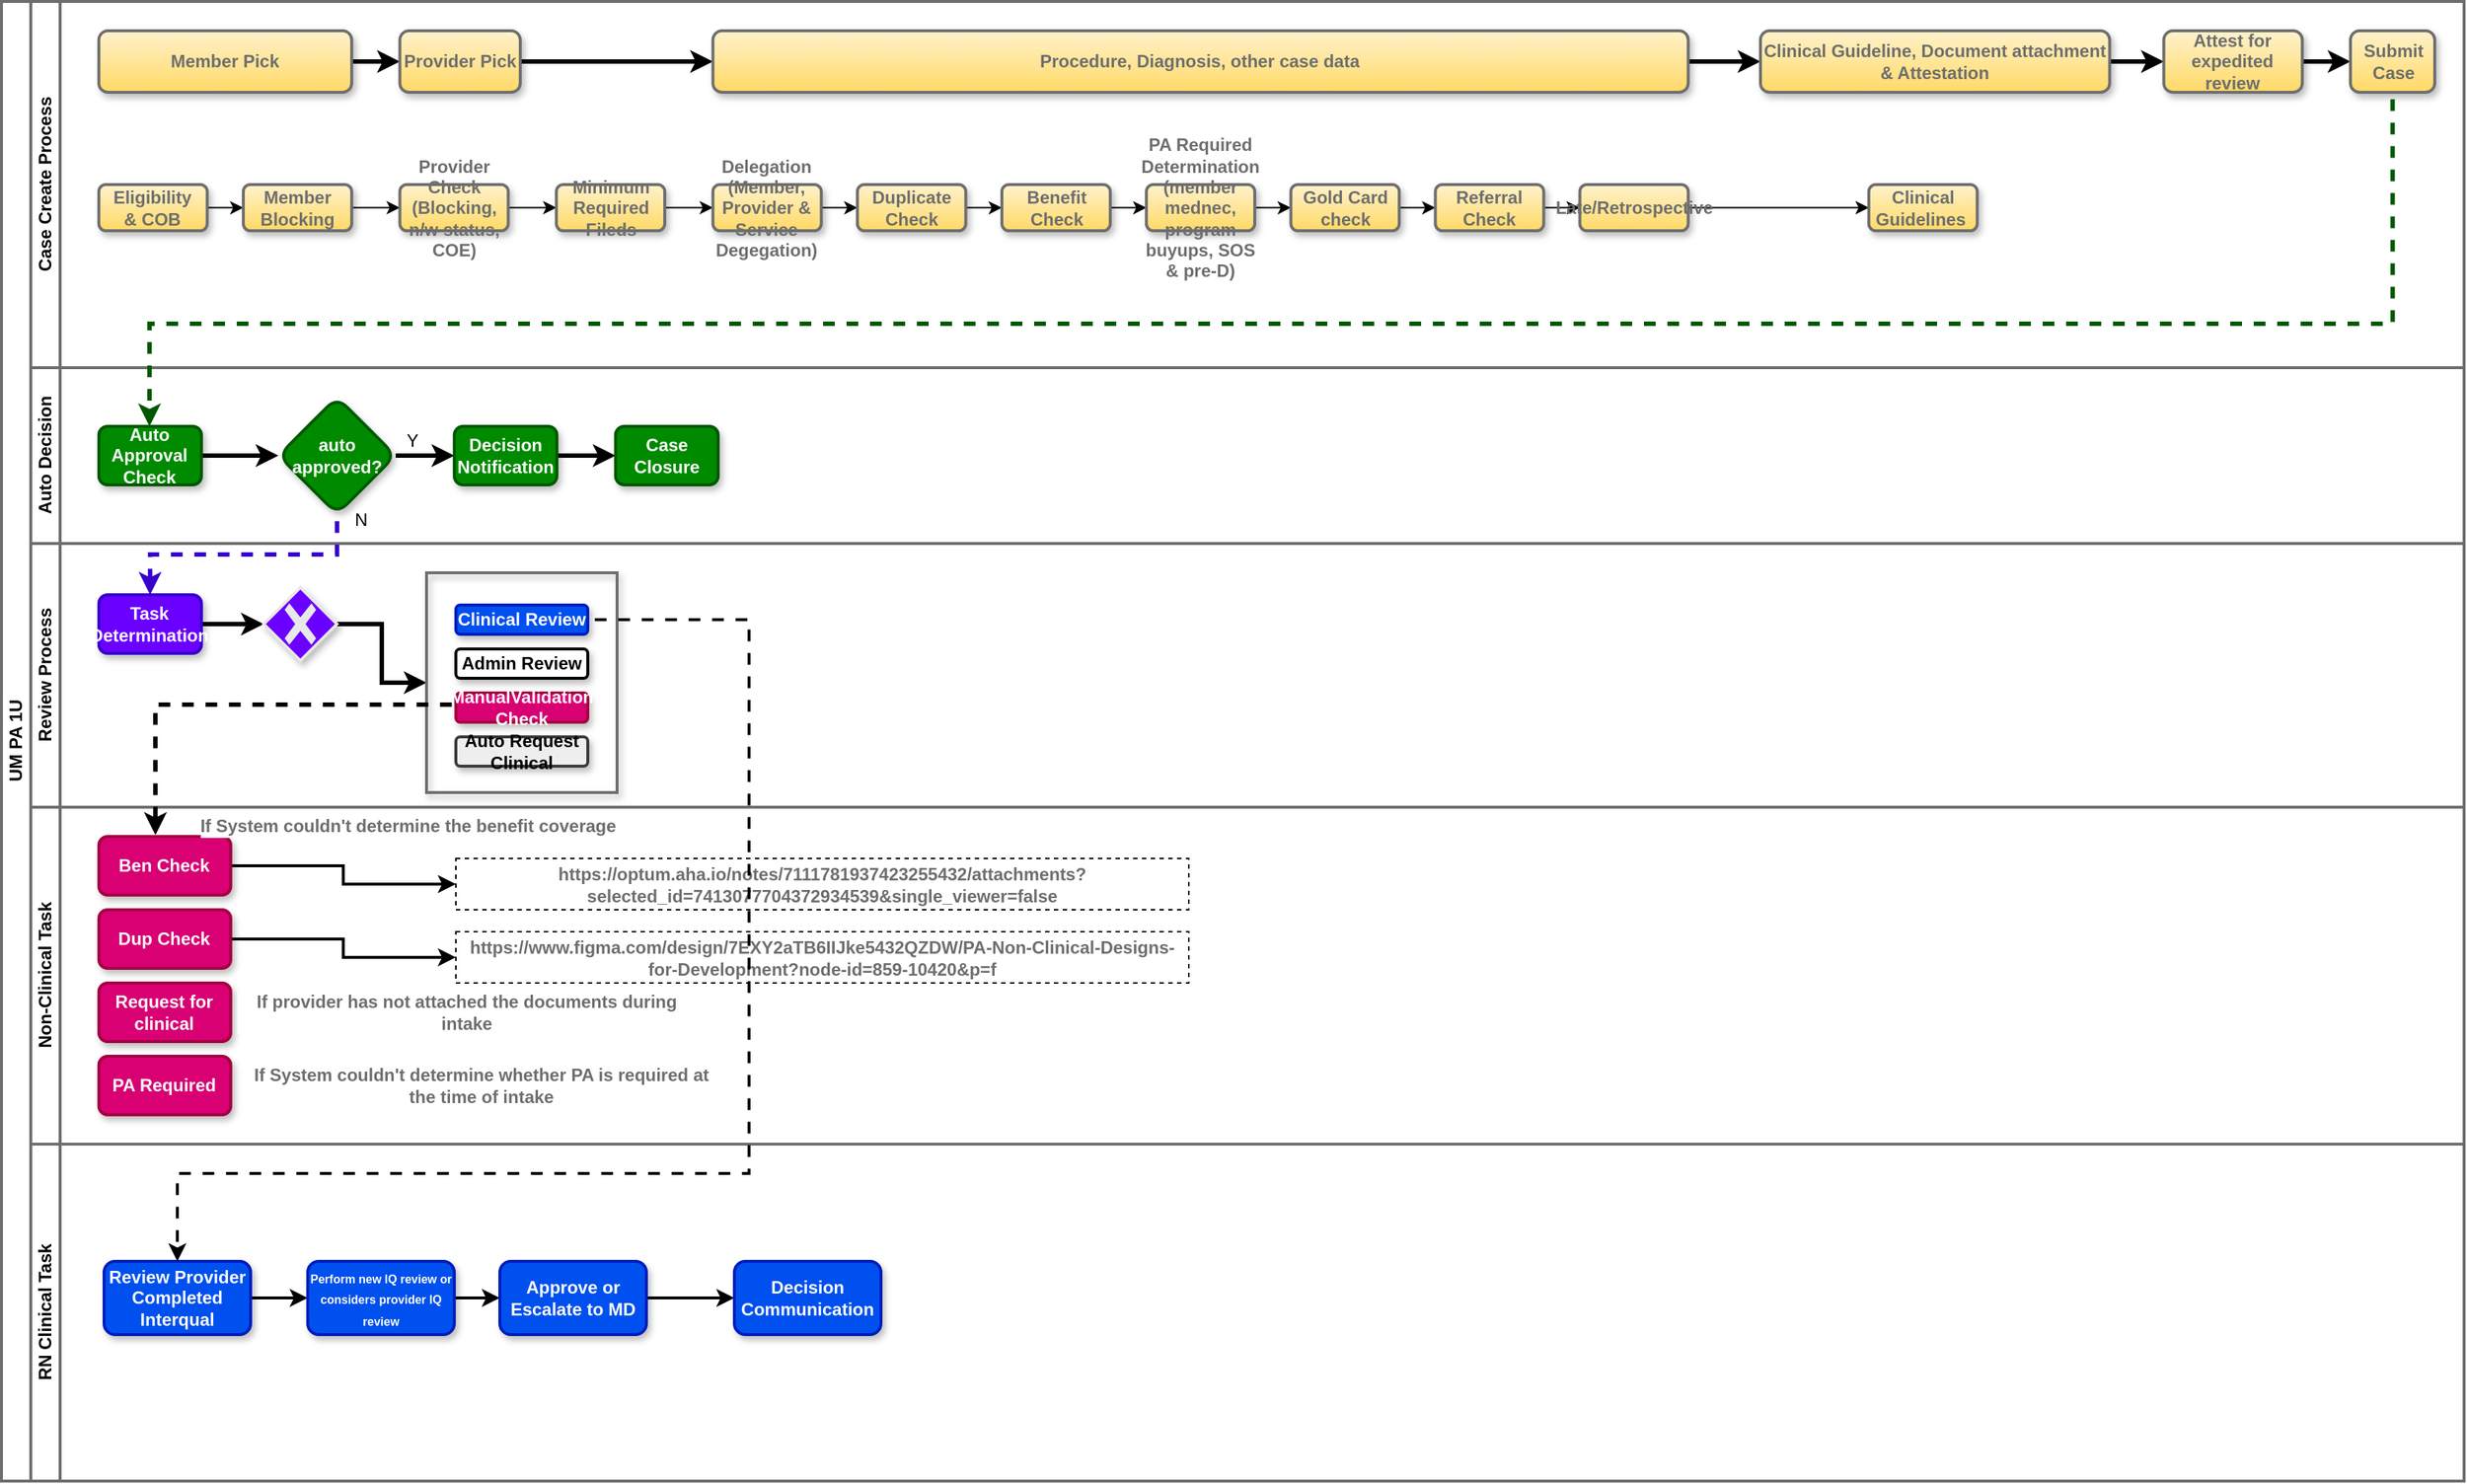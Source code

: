 <?xml version="1.0" encoding="UTF-8"?>
<mxfile version="24.4.13" type="device">
  <diagram id="OwrmtRUMjb3azbzVlYI2" name="intake-flow">
    <mxGraphModel dx="-6" dy="1870" grid="1" gridSize="10" guides="1" tooltips="1" connect="1" arrows="1" fold="1" page="1" pageScale="1" pageWidth="850" pageHeight="1100" math="0" shadow="0">
      <root>
        <mxCell id="0" />
        <mxCell id="1" parent="0" />
        <mxCell id="BEh_P-cIF3Q2EF9gqTE1-2" value="UM PA 1U" style="swimlane;childLayout=stackLayout;resizeParent=1;resizeParentMax=0;horizontal=0;startSize=20;horizontalStack=0;html=1;strokeColor=#6E6E6E;strokeWidth=2;" parent="1" vertex="1">
          <mxGeometry x="1860" y="-20" width="1680" height="1010" as="geometry" />
        </mxCell>
        <mxCell id="BEh_P-cIF3Q2EF9gqTE1-3" value="Case Create Process" style="swimlane;startSize=20;horizontal=0;html=1;strokeWidth=2;strokeColor=#6E6E6E;swimlaneFillColor=default;" parent="BEh_P-cIF3Q2EF9gqTE1-2" vertex="1">
          <mxGeometry x="20" width="1660" height="250" as="geometry" />
        </mxCell>
        <mxCell id="YqEh2fOOtayJuJS_h6rb-16" value="" style="group" parent="BEh_P-cIF3Q2EF9gqTE1-3" vertex="1" connectable="0">
          <mxGeometry x="30" y="20" width="1610" height="210" as="geometry" />
        </mxCell>
        <mxCell id="aCaZtxOEeg_ttTfTLkaK-3" style="edgeStyle=orthogonalEdgeStyle;rounded=0;orthogonalLoop=1;jettySize=auto;html=1;exitX=1;exitY=0.5;exitDx=0;exitDy=0;fontFamily=Helvetica;fontSize=12;fontColor=#6E6E6E;fontStyle=1;labelBackgroundColor=default;resizable=0;" parent="YqEh2fOOtayJuJS_h6rb-16" source="i2VlwWcNHEBo4qGaJ6-B-1" target="aCaZtxOEeg_ttTfTLkaK-2" edge="1">
          <mxGeometry relative="1" as="geometry" />
        </mxCell>
        <mxCell id="i2VlwWcNHEBo4qGaJ6-B-1" value="Eligibility&lt;div&gt;&amp;amp; COB&lt;/div&gt;" style="rounded=1;whiteSpace=wrap;html=1;shadow=1;strokeColor=#6E6E6E;strokeWidth=2;align=center;verticalAlign=middle;fontFamily=Helvetica;fontSize=12;fontColor=#6E6E6E;fontStyle=1;labelBackgroundColor=none;fillColor=#fff2cc;gradientColor=#ffd966;" parent="YqEh2fOOtayJuJS_h6rb-16" vertex="1">
          <mxGeometry x="16.429" y="105" width="73.929" height="31.5" as="geometry" />
        </mxCell>
        <mxCell id="aCaZtxOEeg_ttTfTLkaK-6" style="edgeStyle=orthogonalEdgeStyle;rounded=0;orthogonalLoop=1;jettySize=auto;html=1;exitX=1;exitY=0.5;exitDx=0;exitDy=0;fontFamily=Helvetica;fontSize=12;fontColor=#6E6E6E;fontStyle=1;labelBackgroundColor=default;resizable=0;" parent="YqEh2fOOtayJuJS_h6rb-16" source="aCaZtxOEeg_ttTfTLkaK-2" target="aCaZtxOEeg_ttTfTLkaK-5" edge="1">
          <mxGeometry relative="1" as="geometry" />
        </mxCell>
        <mxCell id="aCaZtxOEeg_ttTfTLkaK-2" value="Member Blocking" style="rounded=1;whiteSpace=wrap;html=1;shadow=1;strokeColor=#6E6E6E;strokeWidth=2;align=center;verticalAlign=middle;fontFamily=Helvetica;fontSize=12;fontColor=#6E6E6E;fontStyle=1;labelBackgroundColor=none;fillColor=#fff2cc;gradientColor=#ffd966;" parent="YqEh2fOOtayJuJS_h6rb-16" vertex="1">
          <mxGeometry x="115" y="105" width="73.929" height="31.5" as="geometry" />
        </mxCell>
        <mxCell id="aCaZtxOEeg_ttTfTLkaK-9" style="edgeStyle=orthogonalEdgeStyle;rounded=0;orthogonalLoop=1;jettySize=auto;html=1;exitX=1;exitY=0.5;exitDx=0;exitDy=0;fontFamily=Helvetica;fontSize=12;fontColor=#6E6E6E;fontStyle=1;labelBackgroundColor=default;resizable=0;" parent="YqEh2fOOtayJuJS_h6rb-16" source="aCaZtxOEeg_ttTfTLkaK-5" target="aCaZtxOEeg_ttTfTLkaK-8" edge="1">
          <mxGeometry relative="1" as="geometry" />
        </mxCell>
        <mxCell id="aCaZtxOEeg_ttTfTLkaK-5" value="Provider Check&lt;div&gt;(Blocking, n/w status, COE)&lt;/div&gt;" style="rounded=1;whiteSpace=wrap;html=1;shadow=1;strokeColor=#6E6E6E;strokeWidth=2;align=center;verticalAlign=middle;fontFamily=Helvetica;fontSize=12;fontColor=#6E6E6E;fontStyle=1;labelBackgroundColor=none;fillColor=#fff2cc;gradientColor=#ffd966;" parent="YqEh2fOOtayJuJS_h6rb-16" vertex="1">
          <mxGeometry x="221.786" y="105" width="73.929" height="31.5" as="geometry" />
        </mxCell>
        <mxCell id="aCaZtxOEeg_ttTfTLkaK-11" style="edgeStyle=orthogonalEdgeStyle;rounded=0;orthogonalLoop=1;jettySize=auto;html=1;exitX=1;exitY=0.5;exitDx=0;exitDy=0;fontFamily=Helvetica;fontSize=12;fontColor=#6E6E6E;fontStyle=1;labelBackgroundColor=default;resizable=0;" parent="YqEh2fOOtayJuJS_h6rb-16" source="aCaZtxOEeg_ttTfTLkaK-8" target="aCaZtxOEeg_ttTfTLkaK-10" edge="1">
          <mxGeometry relative="1" as="geometry" />
        </mxCell>
        <mxCell id="aCaZtxOEeg_ttTfTLkaK-8" value="Minimum Required Fileds" style="rounded=1;whiteSpace=wrap;html=1;shadow=1;strokeColor=#6E6E6E;strokeWidth=2;align=center;verticalAlign=middle;fontFamily=Helvetica;fontSize=12;fontColor=#6E6E6E;fontStyle=1;labelBackgroundColor=none;fillColor=#fff2cc;gradientColor=#ffd966;" parent="YqEh2fOOtayJuJS_h6rb-16" vertex="1">
          <mxGeometry x="328.571" y="105" width="73.929" height="31.5" as="geometry" />
        </mxCell>
        <mxCell id="aCaZtxOEeg_ttTfTLkaK-13" style="edgeStyle=orthogonalEdgeStyle;rounded=0;orthogonalLoop=1;jettySize=auto;html=1;exitX=1;exitY=0.5;exitDx=0;exitDy=0;fontFamily=Helvetica;fontSize=12;fontColor=#6E6E6E;fontStyle=1;labelBackgroundColor=default;resizable=0;" parent="YqEh2fOOtayJuJS_h6rb-16" source="aCaZtxOEeg_ttTfTLkaK-10" target="aCaZtxOEeg_ttTfTLkaK-12" edge="1">
          <mxGeometry relative="1" as="geometry" />
        </mxCell>
        <mxCell id="aCaZtxOEeg_ttTfTLkaK-10" value="Delegation&lt;div&gt;(Member, Provider &amp;amp; Service Degegation)&lt;/div&gt;" style="rounded=1;whiteSpace=wrap;html=1;shadow=1;strokeColor=#6E6E6E;strokeWidth=2;align=center;verticalAlign=middle;fontFamily=Helvetica;fontSize=12;fontColor=#6E6E6E;fontStyle=1;labelBackgroundColor=none;fillColor=#fff2cc;gradientColor=#ffd966;" parent="YqEh2fOOtayJuJS_h6rb-16" vertex="1">
          <mxGeometry x="435.357" y="105" width="73.929" height="31.5" as="geometry" />
        </mxCell>
        <mxCell id="aCaZtxOEeg_ttTfTLkaK-15" style="edgeStyle=orthogonalEdgeStyle;rounded=0;orthogonalLoop=1;jettySize=auto;html=1;exitX=1;exitY=0.5;exitDx=0;exitDy=0;fontFamily=Helvetica;fontSize=12;fontColor=#6E6E6E;fontStyle=1;labelBackgroundColor=default;resizable=0;" parent="YqEh2fOOtayJuJS_h6rb-16" source="aCaZtxOEeg_ttTfTLkaK-12" target="aCaZtxOEeg_ttTfTLkaK-14" edge="1">
          <mxGeometry relative="1" as="geometry" />
        </mxCell>
        <mxCell id="aCaZtxOEeg_ttTfTLkaK-12" value="Duplicate Check" style="rounded=1;whiteSpace=wrap;html=1;shadow=1;strokeColor=#6E6E6E;strokeWidth=2;align=center;verticalAlign=middle;fontFamily=Helvetica;fontSize=12;fontColor=#6E6E6E;fontStyle=1;labelBackgroundColor=none;fillColor=#fff2cc;gradientColor=#ffd966;" parent="YqEh2fOOtayJuJS_h6rb-16" vertex="1">
          <mxGeometry x="533.929" y="105" width="73.929" height="31.5" as="geometry" />
        </mxCell>
        <mxCell id="aCaZtxOEeg_ttTfTLkaK-17" style="edgeStyle=orthogonalEdgeStyle;rounded=0;orthogonalLoop=1;jettySize=auto;html=1;exitX=1;exitY=0.5;exitDx=0;exitDy=0;fontFamily=Helvetica;fontSize=12;fontColor=#6E6E6E;fontStyle=1;labelBackgroundColor=default;resizable=0;" parent="YqEh2fOOtayJuJS_h6rb-16" source="aCaZtxOEeg_ttTfTLkaK-14" target="aCaZtxOEeg_ttTfTLkaK-16" edge="1">
          <mxGeometry relative="1" as="geometry" />
        </mxCell>
        <mxCell id="aCaZtxOEeg_ttTfTLkaK-14" value="Benefit Check" style="rounded=1;whiteSpace=wrap;html=1;shadow=1;strokeColor=#6E6E6E;strokeWidth=2;align=center;verticalAlign=middle;fontFamily=Helvetica;fontSize=12;fontColor=#6E6E6E;fontStyle=1;labelBackgroundColor=none;fillColor=#fff2cc;gradientColor=#ffd966;" parent="YqEh2fOOtayJuJS_h6rb-16" vertex="1">
          <mxGeometry x="632.5" y="105" width="73.929" height="31.5" as="geometry" />
        </mxCell>
        <mxCell id="aCaZtxOEeg_ttTfTLkaK-19" style="edgeStyle=orthogonalEdgeStyle;rounded=0;orthogonalLoop=1;jettySize=auto;html=1;exitX=1;exitY=0.5;exitDx=0;exitDy=0;fontFamily=Helvetica;fontSize=12;fontColor=#6E6E6E;fontStyle=1;labelBackgroundColor=default;resizable=0;" parent="YqEh2fOOtayJuJS_h6rb-16" source="aCaZtxOEeg_ttTfTLkaK-16" target="aCaZtxOEeg_ttTfTLkaK-18" edge="1">
          <mxGeometry relative="1" as="geometry" />
        </mxCell>
        <mxCell id="aCaZtxOEeg_ttTfTLkaK-16" value="PA Required Determination&lt;div&gt;(member mednec, program buyups, SOS &amp;amp; pre-D)&lt;/div&gt;" style="rounded=1;whiteSpace=wrap;html=1;shadow=1;strokeColor=#6E6E6E;strokeWidth=2;align=center;verticalAlign=middle;fontFamily=Helvetica;fontSize=12;fontColor=#6E6E6E;fontStyle=1;labelBackgroundColor=none;fillColor=#fff2cc;gradientColor=#ffd966;" parent="YqEh2fOOtayJuJS_h6rb-16" vertex="1">
          <mxGeometry x="731.071" y="105" width="73.929" height="31.5" as="geometry" />
        </mxCell>
        <mxCell id="aCaZtxOEeg_ttTfTLkaK-21" style="edgeStyle=orthogonalEdgeStyle;rounded=0;orthogonalLoop=1;jettySize=auto;html=1;exitX=1;exitY=0.5;exitDx=0;exitDy=0;fontFamily=Helvetica;fontSize=12;fontColor=#6E6E6E;fontStyle=1;labelBackgroundColor=default;resizable=0;" parent="YqEh2fOOtayJuJS_h6rb-16" source="aCaZtxOEeg_ttTfTLkaK-18" target="aCaZtxOEeg_ttTfTLkaK-20" edge="1">
          <mxGeometry relative="1" as="geometry" />
        </mxCell>
        <mxCell id="aCaZtxOEeg_ttTfTLkaK-18" value="Gold Card check" style="rounded=1;whiteSpace=wrap;html=1;shadow=1;strokeColor=#6E6E6E;strokeWidth=2;align=center;verticalAlign=middle;fontFamily=Helvetica;fontSize=12;fontColor=#6E6E6E;fontStyle=1;labelBackgroundColor=none;fillColor=#fff2cc;gradientColor=#ffd966;" parent="YqEh2fOOtayJuJS_h6rb-16" vertex="1">
          <mxGeometry x="829.643" y="105" width="73.929" height="31.5" as="geometry" />
        </mxCell>
        <mxCell id="aCaZtxOEeg_ttTfTLkaK-23" style="edgeStyle=orthogonalEdgeStyle;rounded=0;orthogonalLoop=1;jettySize=auto;html=1;exitX=1;exitY=0.5;exitDx=0;exitDy=0;fontFamily=Helvetica;fontSize=12;fontColor=#6E6E6E;fontStyle=1;labelBackgroundColor=default;resizable=0;" parent="YqEh2fOOtayJuJS_h6rb-16" source="aCaZtxOEeg_ttTfTLkaK-20" target="aCaZtxOEeg_ttTfTLkaK-22" edge="1">
          <mxGeometry relative="1" as="geometry" />
        </mxCell>
        <mxCell id="aCaZtxOEeg_ttTfTLkaK-20" value="Referral Check" style="rounded=1;whiteSpace=wrap;html=1;shadow=1;strokeColor=#6E6E6E;strokeWidth=2;align=center;verticalAlign=middle;fontFamily=Helvetica;fontSize=12;fontColor=#6E6E6E;fontStyle=1;labelBackgroundColor=none;fillColor=#fff2cc;gradientColor=#ffd966;" parent="YqEh2fOOtayJuJS_h6rb-16" vertex="1">
          <mxGeometry x="928.214" y="105" width="73.929" height="31.5" as="geometry" />
        </mxCell>
        <mxCell id="aCaZtxOEeg_ttTfTLkaK-25" style="edgeStyle=orthogonalEdgeStyle;rounded=0;orthogonalLoop=1;jettySize=auto;html=1;exitX=1;exitY=0.5;exitDx=0;exitDy=0;fontFamily=Helvetica;fontSize=12;fontColor=#6E6E6E;fontStyle=1;labelBackgroundColor=default;resizable=0;" parent="YqEh2fOOtayJuJS_h6rb-16" source="aCaZtxOEeg_ttTfTLkaK-22" target="aCaZtxOEeg_ttTfTLkaK-24" edge="1">
          <mxGeometry relative="1" as="geometry" />
        </mxCell>
        <mxCell id="aCaZtxOEeg_ttTfTLkaK-22" value="Late/Retrospective" style="rounded=1;whiteSpace=wrap;html=1;shadow=1;strokeColor=#6E6E6E;strokeWidth=2;align=center;verticalAlign=middle;fontFamily=Helvetica;fontSize=12;fontColor=#6E6E6E;fontStyle=1;labelBackgroundColor=none;fillColor=#fff2cc;gradientColor=#ffd966;" parent="YqEh2fOOtayJuJS_h6rb-16" vertex="1">
          <mxGeometry x="1026.786" y="105" width="73.929" height="31.5" as="geometry" />
        </mxCell>
        <mxCell id="aCaZtxOEeg_ttTfTLkaK-24" value="Clinical Guidelines&amp;nbsp;" style="rounded=1;whiteSpace=wrap;html=1;shadow=1;strokeColor=#6E6E6E;strokeWidth=2;align=center;verticalAlign=middle;fontFamily=Helvetica;fontSize=12;fontColor=#6E6E6E;fontStyle=1;labelBackgroundColor=none;fillColor=#fff2cc;gradientColor=#ffd966;" parent="YqEh2fOOtayJuJS_h6rb-16" vertex="1">
          <mxGeometry x="1223.929" y="105" width="73.929" height="31.5" as="geometry" />
        </mxCell>
        <mxCell id="YqEh2fOOtayJuJS_h6rb-8" style="edgeStyle=orthogonalEdgeStyle;rounded=0;orthogonalLoop=1;jettySize=auto;html=1;exitX=1;exitY=0.5;exitDx=0;exitDy=0;fontFamily=Helvetica;fontSize=12;fontColor=#6E6E6E;fontStyle=1;labelBackgroundColor=default;resizable=0;strokeWidth=3;" parent="YqEh2fOOtayJuJS_h6rb-16" source="YqEh2fOOtayJuJS_h6rb-4" target="YqEh2fOOtayJuJS_h6rb-5" edge="1">
          <mxGeometry relative="1" as="geometry" />
        </mxCell>
        <mxCell id="YqEh2fOOtayJuJS_h6rb-4" value="Member Pick" style="rounded=1;whiteSpace=wrap;html=1;shadow=1;strokeColor=#6E6E6E;strokeWidth=2;align=center;verticalAlign=middle;fontFamily=Helvetica;fontSize=12;fontColor=#6E6E6E;fontStyle=1;labelBackgroundColor=none;fillColor=#fff2cc;gradientColor=#ffd966;" parent="YqEh2fOOtayJuJS_h6rb-16" vertex="1">
          <mxGeometry x="16.429" width="172.5" height="42" as="geometry" />
        </mxCell>
        <mxCell id="YqEh2fOOtayJuJS_h6rb-9" style="edgeStyle=orthogonalEdgeStyle;rounded=0;orthogonalLoop=1;jettySize=auto;html=1;exitX=1;exitY=0.5;exitDx=0;exitDy=0;fontFamily=Helvetica;fontSize=12;fontColor=#6E6E6E;fontStyle=1;labelBackgroundColor=default;resizable=0;strokeWidth=3;" parent="YqEh2fOOtayJuJS_h6rb-16" source="YqEh2fOOtayJuJS_h6rb-5" target="YqEh2fOOtayJuJS_h6rb-6" edge="1">
          <mxGeometry relative="1" as="geometry" />
        </mxCell>
        <mxCell id="YqEh2fOOtayJuJS_h6rb-5" value="Provider Pick" style="rounded=1;whiteSpace=wrap;html=1;shadow=1;strokeColor=#6E6E6E;strokeWidth=2;align=center;verticalAlign=middle;fontFamily=Helvetica;fontSize=12;fontColor=#6E6E6E;fontStyle=1;labelBackgroundColor=none;fillColor=#fff2cc;gradientColor=#ffd966;" parent="YqEh2fOOtayJuJS_h6rb-16" vertex="1">
          <mxGeometry x="221.786" width="82.143" height="42" as="geometry" />
        </mxCell>
        <mxCell id="YqEh2fOOtayJuJS_h6rb-10" style="edgeStyle=orthogonalEdgeStyle;rounded=0;orthogonalLoop=1;jettySize=auto;html=1;exitX=1;exitY=0.5;exitDx=0;exitDy=0;fontFamily=Helvetica;fontSize=12;fontColor=#6E6E6E;fontStyle=1;labelBackgroundColor=default;resizable=0;strokeWidth=3;" parent="YqEh2fOOtayJuJS_h6rb-16" source="YqEh2fOOtayJuJS_h6rb-6" target="YqEh2fOOtayJuJS_h6rb-7" edge="1">
          <mxGeometry relative="1" as="geometry" />
        </mxCell>
        <mxCell id="YqEh2fOOtayJuJS_h6rb-6" value="Procedure, Diagnosis, other case data" style="rounded=1;whiteSpace=wrap;html=1;shadow=1;strokeColor=#6E6E6E;strokeWidth=2;align=center;verticalAlign=middle;fontFamily=Helvetica;fontSize=12;fontColor=#6E6E6E;fontStyle=1;labelBackgroundColor=none;fillColor=#fff2cc;gradientColor=#ffd966;" parent="YqEh2fOOtayJuJS_h6rb-16" vertex="1">
          <mxGeometry x="435.357" width="665.357" height="42" as="geometry" />
        </mxCell>
        <mxCell id="YqEh2fOOtayJuJS_h6rb-12" style="edgeStyle=orthogonalEdgeStyle;rounded=0;orthogonalLoop=1;jettySize=auto;html=1;exitX=1;exitY=0.5;exitDx=0;exitDy=0;fontFamily=Helvetica;fontSize=12;fontColor=#6E6E6E;fontStyle=1;labelBackgroundColor=default;resizable=0;strokeWidth=3;" parent="YqEh2fOOtayJuJS_h6rb-16" source="YqEh2fOOtayJuJS_h6rb-7" target="YqEh2fOOtayJuJS_h6rb-11" edge="1">
          <mxGeometry relative="1" as="geometry" />
        </mxCell>
        <mxCell id="YqEh2fOOtayJuJS_h6rb-7" value="Clinical Guideline, Document attachment &amp;amp; Attestation" style="rounded=1;whiteSpace=wrap;html=1;shadow=1;strokeColor=#6E6E6E;strokeWidth=2;align=center;verticalAlign=middle;fontFamily=Helvetica;fontSize=12;fontColor=#6E6E6E;fontStyle=1;labelBackgroundColor=none;fillColor=#fff2cc;gradientColor=#ffd966;" parent="YqEh2fOOtayJuJS_h6rb-16" vertex="1">
          <mxGeometry x="1150.0" width="238.214" height="42" as="geometry" />
        </mxCell>
        <mxCell id="YqEh2fOOtayJuJS_h6rb-14" style="edgeStyle=orthogonalEdgeStyle;rounded=0;orthogonalLoop=1;jettySize=auto;html=1;exitX=1;exitY=0.5;exitDx=0;exitDy=0;fontFamily=Helvetica;fontSize=12;fontColor=#6E6E6E;fontStyle=1;labelBackgroundColor=default;resizable=0;strokeWidth=3;" parent="YqEh2fOOtayJuJS_h6rb-16" source="YqEh2fOOtayJuJS_h6rb-11" target="YqEh2fOOtayJuJS_h6rb-13" edge="1">
          <mxGeometry relative="1" as="geometry" />
        </mxCell>
        <mxCell id="YqEh2fOOtayJuJS_h6rb-11" value="Attest for expedited review" style="rounded=1;whiteSpace=wrap;html=1;shadow=1;strokeColor=#6E6E6E;strokeWidth=2;align=center;verticalAlign=middle;fontFamily=Helvetica;fontSize=12;fontColor=#6E6E6E;fontStyle=1;labelBackgroundColor=none;fillColor=#fff2cc;gradientColor=#ffd966;" parent="YqEh2fOOtayJuJS_h6rb-16" vertex="1">
          <mxGeometry x="1425.179" width="94.464" height="42" as="geometry" />
        </mxCell>
        <mxCell id="YqEh2fOOtayJuJS_h6rb-13" value="Submit Case" style="rounded=1;whiteSpace=wrap;html=1;shadow=1;strokeColor=#6E6E6E;strokeWidth=2;align=center;verticalAlign=middle;fontFamily=Helvetica;fontSize=12;fontColor=#6E6E6E;fontStyle=1;labelBackgroundColor=none;fillColor=#fff2cc;gradientColor=#ffd966;" parent="YqEh2fOOtayJuJS_h6rb-16" vertex="1">
          <mxGeometry x="1552.5" width="57.5" height="42" as="geometry" />
        </mxCell>
        <mxCell id="BEh_P-cIF3Q2EF9gqTE1-4" value="Auto Decision" style="swimlane;startSize=20;horizontal=0;html=1;swimlaneFillColor=default;strokeColor=#6E6E6E;strokeWidth=2;" parent="BEh_P-cIF3Q2EF9gqTE1-2" vertex="1">
          <mxGeometry x="20" y="250" width="1660" height="120" as="geometry" />
        </mxCell>
        <mxCell id="YqEh2fOOtayJuJS_h6rb-31" style="edgeStyle=orthogonalEdgeStyle;rounded=0;orthogonalLoop=1;jettySize=auto;html=1;exitX=1;exitY=0.5;exitDx=0;exitDy=0;fontFamily=Helvetica;fontSize=12;fontColor=#6E6E6E;fontStyle=1;labelBackgroundColor=default;resizable=0;fillColor=#008a00;strokeColor=#000000;strokeWidth=3;" parent="BEh_P-cIF3Q2EF9gqTE1-4" source="YqEh2fOOtayJuJS_h6rb-15" target="YqEh2fOOtayJuJS_h6rb-30" edge="1">
          <mxGeometry relative="1" as="geometry" />
        </mxCell>
        <mxCell id="YqEh2fOOtayJuJS_h6rb-15" value="Auto Approval Check" style="rounded=1;whiteSpace=wrap;html=1;shadow=1;strokeColor=#005700;strokeWidth=2;align=center;verticalAlign=middle;fontFamily=Helvetica;fontSize=12;fontColor=#ffffff;fontStyle=1;labelBackgroundColor=none;fillColor=#008a00;" parent="BEh_P-cIF3Q2EF9gqTE1-4" vertex="1">
          <mxGeometry x="46.43" y="40" width="70" height="40" as="geometry" />
        </mxCell>
        <mxCell id="YqEh2fOOtayJuJS_h6rb-33" style="edgeStyle=orthogonalEdgeStyle;rounded=0;orthogonalLoop=1;jettySize=auto;html=1;exitX=1;exitY=0.5;exitDx=0;exitDy=0;fontFamily=Helvetica;fontSize=12;fontColor=#6E6E6E;fontStyle=1;labelBackgroundColor=default;resizable=0;strokeWidth=3;" parent="BEh_P-cIF3Q2EF9gqTE1-4" source="YqEh2fOOtayJuJS_h6rb-30" target="YqEh2fOOtayJuJS_h6rb-32" edge="1">
          <mxGeometry relative="1" as="geometry" />
        </mxCell>
        <mxCell id="YqEh2fOOtayJuJS_h6rb-30" value="auto approved?" style="rhombus;whiteSpace=wrap;html=1;rounded=1;shadow=1;strokeColor=#005700;strokeWidth=2;align=center;verticalAlign=middle;fontFamily=Helvetica;fontSize=12;fontColor=#ffffff;fontStyle=1;labelBackgroundColor=none;resizable=0;fillColor=#008a00;" parent="BEh_P-cIF3Q2EF9gqTE1-4" vertex="1">
          <mxGeometry x="168.93" y="20" width="80" height="80" as="geometry" />
        </mxCell>
        <mxCell id="YqEh2fOOtayJuJS_h6rb-35" style="edgeStyle=orthogonalEdgeStyle;rounded=0;orthogonalLoop=1;jettySize=auto;html=1;exitX=1;exitY=0.5;exitDx=0;exitDy=0;fontFamily=Helvetica;fontSize=12;fontColor=#6E6E6E;fontStyle=1;labelBackgroundColor=default;resizable=0;strokeWidth=3;" parent="BEh_P-cIF3Q2EF9gqTE1-4" source="YqEh2fOOtayJuJS_h6rb-32" target="YqEh2fOOtayJuJS_h6rb-34" edge="1">
          <mxGeometry relative="1" as="geometry" />
        </mxCell>
        <mxCell id="YqEh2fOOtayJuJS_h6rb-32" value="Decision Notification" style="rounded=1;whiteSpace=wrap;html=1;shadow=1;strokeColor=#005700;strokeWidth=2;align=center;verticalAlign=middle;fontFamily=Helvetica;fontSize=12;fontColor=#ffffff;fontStyle=1;labelBackgroundColor=none;fillColor=#008a00;" parent="BEh_P-cIF3Q2EF9gqTE1-4" vertex="1">
          <mxGeometry x="288.93" y="40" width="70" height="40" as="geometry" />
        </mxCell>
        <mxCell id="YqEh2fOOtayJuJS_h6rb-34" value="Case Closure" style="rounded=1;whiteSpace=wrap;html=1;shadow=1;strokeColor=#005700;strokeWidth=2;align=center;verticalAlign=middle;fontFamily=Helvetica;fontSize=12;fontColor=#ffffff;fontStyle=1;labelBackgroundColor=none;fillColor=#008a00;" parent="BEh_P-cIF3Q2EF9gqTE1-4" vertex="1">
          <mxGeometry x="398.93" y="40" width="70" height="40" as="geometry" />
        </mxCell>
        <mxCell id="BEh_P-cIF3Q2EF9gqTE1-7" value="Y" style="text;html=1;align=center;verticalAlign=middle;whiteSpace=wrap;rounded=0;" parent="BEh_P-cIF3Q2EF9gqTE1-4" vertex="1">
          <mxGeometry x="240" y="40" width="41" height="20" as="geometry" />
        </mxCell>
        <mxCell id="BEh_P-cIF3Q2EF9gqTE1-9" value="N" style="text;html=1;align=center;verticalAlign=middle;whiteSpace=wrap;rounded=0;" parent="BEh_P-cIF3Q2EF9gqTE1-4" vertex="1">
          <mxGeometry x="205" y="94" width="41" height="20" as="geometry" />
        </mxCell>
        <mxCell id="BEh_P-cIF3Q2EF9gqTE1-5" value="Review Process" style="swimlane;startSize=20;horizontal=0;html=1;strokeColor=#6E6E6E;strokeWidth=2;swimlaneFillColor=default;" parent="BEh_P-cIF3Q2EF9gqTE1-2" vertex="1">
          <mxGeometry x="20" y="370" width="1660" height="180" as="geometry" />
        </mxCell>
        <mxCell id="YqEh2fOOtayJuJS_h6rb-41" style="edgeStyle=orthogonalEdgeStyle;rounded=0;orthogonalLoop=1;jettySize=auto;html=1;exitX=1;exitY=0.5;exitDx=0;exitDy=0;fontFamily=Helvetica;fontSize=12;fontColor=#6E6E6E;fontStyle=1;labelBackgroundColor=default;resizable=0;strokeWidth=3;" parent="BEh_P-cIF3Q2EF9gqTE1-5" source="YqEh2fOOtayJuJS_h6rb-37" target="YqEh2fOOtayJuJS_h6rb-40" edge="1">
          <mxGeometry relative="1" as="geometry" />
        </mxCell>
        <mxCell id="YqEh2fOOtayJuJS_h6rb-37" value="Task Determination" style="rounded=1;whiteSpace=wrap;html=1;shadow=1;strokeColor=#3700CC;strokeWidth=2;align=center;verticalAlign=middle;fontFamily=Helvetica;fontSize=12;fontColor=#ffffff;fontStyle=1;labelBackgroundColor=none;fillColor=#6a00ff;" parent="BEh_P-cIF3Q2EF9gqTE1-5" vertex="1">
          <mxGeometry x="46.43" y="35" width="70" height="40" as="geometry" />
        </mxCell>
        <mxCell id="BEh_P-cIF3Q2EF9gqTE1-6" style="edgeStyle=orthogonalEdgeStyle;rounded=0;orthogonalLoop=1;jettySize=auto;html=1;exitX=1;exitY=0.5;exitDx=0;exitDy=0;exitPerimeter=0;entryX=0;entryY=0.5;entryDx=0;entryDy=0;strokeWidth=3;" parent="BEh_P-cIF3Q2EF9gqTE1-5" source="YqEh2fOOtayJuJS_h6rb-40" target="YqEh2fOOtayJuJS_h6rb-46" edge="1">
          <mxGeometry relative="1" as="geometry" />
        </mxCell>
        <mxCell id="YqEh2fOOtayJuJS_h6rb-40" value="" style="points=[[0.25,0.25,0],[0.5,0,0],[0.75,0.25,0],[1,0.5,0],[0.75,0.75,0],[0.5,1,0],[0.25,0.75,0],[0,0.5,0]];shape=mxgraph.bpmn.gateway2;html=1;verticalLabelPosition=bottom;labelBackgroundColor=#ffffff;verticalAlign=top;align=center;perimeter=rhombusPerimeter;outlineConnect=0;outline=none;symbol=none;gwType=exclusive;rounded=1;shadow=1;strokeColor=#E8E8E8;strokeWidth=2;fontFamily=Helvetica;fontSize=12;fontColor=#ffffff;fontStyle=1;resizable=0;fillColor=#6a00ff;" parent="BEh_P-cIF3Q2EF9gqTE1-5" vertex="1">
          <mxGeometry x="158.93" y="30" width="50" height="50" as="geometry" />
        </mxCell>
        <mxCell id="BEh_P-cIF3Q2EF9gqTE1-1" value="" style="group" parent="BEh_P-cIF3Q2EF9gqTE1-5" vertex="1" connectable="0">
          <mxGeometry x="270" y="30" width="130" height="150" as="geometry" />
        </mxCell>
        <mxCell id="YqEh2fOOtayJuJS_h6rb-46" value="" style="rounded=0;whiteSpace=wrap;html=1;shadow=1;strokeColor=#6E6E6E;strokeWidth=2;align=center;verticalAlign=middle;fontFamily=Helvetica;fontSize=12;fontColor=#6E6E6E;fontStyle=1;labelBackgroundColor=default;resizable=1;fillColor=none;gradientColor=#ffd966;movable=1;rotatable=1;deletable=1;editable=1;locked=0;connectable=1;" parent="BEh_P-cIF3Q2EF9gqTE1-1" vertex="1">
          <mxGeometry y="-10" width="130" height="150" as="geometry" />
        </mxCell>
        <mxCell id="YqEh2fOOtayJuJS_h6rb-42" value="Clinical Review" style="rounded=1;whiteSpace=wrap;html=1;shadow=1;strokeColor=#001DBC;strokeWidth=2;align=center;verticalAlign=middle;fontFamily=Helvetica;fontSize=12;fontColor=#ffffff;fontStyle=1;labelBackgroundColor=none;fillColor=#0050ef;" parent="BEh_P-cIF3Q2EF9gqTE1-1" vertex="1">
          <mxGeometry x="20" y="12" width="90" height="20" as="geometry" />
        </mxCell>
        <mxCell id="YqEh2fOOtayJuJS_h6rb-43" value="Admin Review" style="rounded=1;whiteSpace=wrap;html=1;shadow=1;strokeWidth=2;align=center;verticalAlign=middle;fontFamily=Helvetica;fontSize=12;fontStyle=1;labelBackgroundColor=none;" parent="BEh_P-cIF3Q2EF9gqTE1-1" vertex="1">
          <mxGeometry x="20" y="42" width="90" height="20" as="geometry" />
        </mxCell>
        <mxCell id="YqEh2fOOtayJuJS_h6rb-44" value="ManualValidation Check" style="rounded=1;whiteSpace=wrap;html=1;shadow=1;strokeColor=#A50040;strokeWidth=2;align=center;verticalAlign=middle;fontFamily=Helvetica;fontSize=12;fontColor=#ffffff;fontStyle=1;labelBackgroundColor=none;fillColor=#d80073;" parent="BEh_P-cIF3Q2EF9gqTE1-1" vertex="1">
          <mxGeometry x="20" y="72" width="90" height="20" as="geometry" />
        </mxCell>
        <mxCell id="YqEh2fOOtayJuJS_h6rb-45" value="Auto Request Clinical" style="rounded=1;whiteSpace=wrap;html=1;shadow=1;strokeWidth=2;align=center;verticalAlign=middle;fontFamily=Helvetica;fontSize=12;fontStyle=1;labelBackgroundColor=none;fillColor=#eeeeee;strokeColor=#36393d;" parent="BEh_P-cIF3Q2EF9gqTE1-1" vertex="1">
          <mxGeometry x="20" y="102" width="90" height="20" as="geometry" />
        </mxCell>
        <mxCell id="YqEh2fOOtayJuJS_h6rb-25" style="edgeStyle=orthogonalEdgeStyle;rounded=0;orthogonalLoop=1;jettySize=auto;html=1;exitX=0.5;exitY=1;exitDx=0;exitDy=0;fontFamily=Helvetica;fontSize=12;fontColor=#6E6E6E;fontStyle=1;labelBackgroundColor=default;resizable=1;strokeWidth=3;fillColor=#008a00;strokeColor=#005700;flowAnimation=1;movable=1;rotatable=1;deletable=1;editable=1;locked=0;connectable=1;" parent="BEh_P-cIF3Q2EF9gqTE1-2" source="YqEh2fOOtayJuJS_h6rb-13" target="YqEh2fOOtayJuJS_h6rb-15" edge="1">
          <mxGeometry relative="1" as="geometry">
            <Array as="points">
              <mxPoint x="1631" y="220" />
              <mxPoint x="101" y="220" />
            </Array>
          </mxGeometry>
        </mxCell>
        <mxCell id="BEh_P-cIF3Q2EF9gqTE1-8" style="edgeStyle=orthogonalEdgeStyle;rounded=0;orthogonalLoop=1;jettySize=auto;html=1;exitX=0.5;exitY=1;exitDx=0;exitDy=0;fillColor=#6a00ff;strokeColor=#3700CC;flowAnimation=1;strokeWidth=3;" parent="BEh_P-cIF3Q2EF9gqTE1-2" source="YqEh2fOOtayJuJS_h6rb-30" target="YqEh2fOOtayJuJS_h6rb-37" edge="1">
          <mxGeometry relative="1" as="geometry" />
        </mxCell>
        <mxCell id="XPpVoKqq1_MY8d9prKjq-2" value="Non-Clinical Task" style="swimlane;startSize=20;horizontal=0;html=1;strokeColor=#6E6E6E;strokeWidth=2;swimlaneFillColor=default;" parent="BEh_P-cIF3Q2EF9gqTE1-2" vertex="1">
          <mxGeometry x="20" y="550" width="1660" height="230" as="geometry" />
        </mxCell>
        <mxCell id="nZwtMtop9i8hEMIAAFxo-3" style="edgeStyle=orthogonalEdgeStyle;rounded=0;orthogonalLoop=1;jettySize=auto;html=1;exitX=1;exitY=0.5;exitDx=0;exitDy=0;fontFamily=Helvetica;fontSize=12;fontColor=#6E6E6E;fontStyle=1;labelBackgroundColor=default;strokeWidth=2;" parent="XPpVoKqq1_MY8d9prKjq-2" source="XPpVoKqq1_MY8d9prKjq-3" target="nZwtMtop9i8hEMIAAFxo-2" edge="1">
          <mxGeometry relative="1" as="geometry" />
        </mxCell>
        <mxCell id="XPpVoKqq1_MY8d9prKjq-3" value="Ben Check" style="rounded=1;whiteSpace=wrap;html=1;shadow=1;strokeColor=#A50040;strokeWidth=2;align=center;verticalAlign=middle;fontFamily=Helvetica;fontSize=12;fontColor=#ffffff;fontStyle=1;labelBackgroundColor=none;fillColor=#d80073;" parent="XPpVoKqq1_MY8d9prKjq-2" vertex="1">
          <mxGeometry x="46.43" y="20" width="90" height="40" as="geometry" />
        </mxCell>
        <mxCell id="nZwtMtop9i8hEMIAAFxo-5" style="edgeStyle=orthogonalEdgeStyle;rounded=0;orthogonalLoop=1;jettySize=auto;html=1;exitX=1;exitY=0.5;exitDx=0;exitDy=0;fontFamily=Helvetica;fontSize=12;fontColor=#6E6E6E;fontStyle=1;labelBackgroundColor=default;strokeWidth=2;" parent="XPpVoKqq1_MY8d9prKjq-2" source="XPpVoKqq1_MY8d9prKjq-4" target="nZwtMtop9i8hEMIAAFxo-4" edge="1">
          <mxGeometry relative="1" as="geometry" />
        </mxCell>
        <mxCell id="XPpVoKqq1_MY8d9prKjq-4" value="Dup Check" style="rounded=1;whiteSpace=wrap;html=1;shadow=1;strokeColor=#A50040;strokeWidth=2;align=center;verticalAlign=middle;fontFamily=Helvetica;fontSize=12;fontColor=#ffffff;fontStyle=1;labelBackgroundColor=none;fillColor=#d80073;" parent="XPpVoKqq1_MY8d9prKjq-2" vertex="1">
          <mxGeometry x="46.43" y="70" width="90" height="40" as="geometry" />
        </mxCell>
        <mxCell id="XPpVoKqq1_MY8d9prKjq-5" value="Request for clinical" style="rounded=1;whiteSpace=wrap;html=1;shadow=1;strokeColor=#A50040;strokeWidth=2;align=center;verticalAlign=middle;fontFamily=Helvetica;fontSize=12;fontColor=#ffffff;fontStyle=1;labelBackgroundColor=none;fillColor=#d80073;" parent="XPpVoKqq1_MY8d9prKjq-2" vertex="1">
          <mxGeometry x="46.43" y="120" width="90" height="40" as="geometry" />
        </mxCell>
        <mxCell id="XPpVoKqq1_MY8d9prKjq-6" value="PA Required" style="rounded=1;whiteSpace=wrap;html=1;shadow=1;strokeColor=#A50040;strokeWidth=2;align=center;verticalAlign=middle;fontFamily=Helvetica;fontSize=12;fontColor=#ffffff;fontStyle=1;labelBackgroundColor=none;fillColor=#d80073;" parent="XPpVoKqq1_MY8d9prKjq-2" vertex="1">
          <mxGeometry x="46.43" y="170" width="90" height="40" as="geometry" />
        </mxCell>
        <mxCell id="nZwtMtop9i8hEMIAAFxo-1" value="If System couldn&#39;t determine the benefit coverage" style="text;html=1;align=center;verticalAlign=middle;whiteSpace=wrap;rounded=0;fontFamily=Helvetica;fontSize=12;fontColor=#6E6E6E;fontStyle=1;labelBackgroundColor=default;" parent="XPpVoKqq1_MY8d9prKjq-2" vertex="1">
          <mxGeometry x="100" y="10" width="315" height="5" as="geometry" />
        </mxCell>
        <mxCell id="nZwtMtop9i8hEMIAAFxo-2" value="https://optum.aha.io/notes/7111781937423255432/attachments?selected_id=7413077704372934539&amp;amp;single_viewer=false" style="text;html=1;align=center;verticalAlign=middle;whiteSpace=wrap;rounded=0;fontFamily=Helvetica;fontSize=12;fontColor=#6E6E6E;fontStyle=1;labelBackgroundColor=default;strokeColor=default;dashed=1;" parent="XPpVoKqq1_MY8d9prKjq-2" vertex="1">
          <mxGeometry x="290" y="35" width="500" height="35" as="geometry" />
        </mxCell>
        <mxCell id="nZwtMtop9i8hEMIAAFxo-4" value="https://www.figma.com/design/7EXY2aTB6IIJke5432QZDW/PA-Non-Clinical-Designs-for-Development?node-id=859-10420&amp;amp;p=f" style="text;html=1;align=center;verticalAlign=middle;whiteSpace=wrap;rounded=0;fontFamily=Helvetica;fontSize=12;fontColor=#6E6E6E;fontStyle=1;labelBackgroundColor=default;strokeColor=default;dashed=1;" parent="XPpVoKqq1_MY8d9prKjq-2" vertex="1">
          <mxGeometry x="290" y="85" width="500" height="35" as="geometry" />
        </mxCell>
        <mxCell id="nZwtMtop9i8hEMIAAFxo-6" value="If provider has not attached the documents during intake" style="text;html=1;align=center;verticalAlign=middle;whiteSpace=wrap;rounded=0;fontFamily=Helvetica;fontSize=12;fontColor=#6E6E6E;fontStyle=1;labelBackgroundColor=default;" parent="XPpVoKqq1_MY8d9prKjq-2" vertex="1">
          <mxGeometry x="140" y="137.5" width="315" height="5" as="geometry" />
        </mxCell>
        <mxCell id="nZwtMtop9i8hEMIAAFxo-7" value="If System couldn&#39;t determine whether PA is required at the time of intake" style="text;html=1;align=center;verticalAlign=middle;whiteSpace=wrap;rounded=0;fontFamily=Helvetica;fontSize=12;fontColor=#6E6E6E;fontStyle=1;labelBackgroundColor=default;" parent="XPpVoKqq1_MY8d9prKjq-2" vertex="1">
          <mxGeometry x="150" y="187.5" width="315" height="5" as="geometry" />
        </mxCell>
        <mxCell id="nZwtMtop9i8hEMIAAFxo-8" value="RN Clinical Task" style="swimlane;startSize=20;horizontal=0;html=1;strokeColor=#6E6E6E;strokeWidth=2;swimlaneFillColor=default;" parent="BEh_P-cIF3Q2EF9gqTE1-2" vertex="1">
          <mxGeometry x="20" y="780" width="1660" height="230" as="geometry" />
        </mxCell>
        <mxCell id="nZwtMtop9i8hEMIAAFxo-11" style="edgeStyle=orthogonalEdgeStyle;rounded=0;orthogonalLoop=1;jettySize=auto;html=1;exitX=1;exitY=0.5;exitDx=0;exitDy=0;fontFamily=Helvetica;fontSize=12;fontColor=#6E6E6E;fontStyle=1;labelBackgroundColor=default;strokeWidth=2;" parent="nZwtMtop9i8hEMIAAFxo-8" source="nZwtMtop9i8hEMIAAFxo-9" target="nZwtMtop9i8hEMIAAFxo-10" edge="1">
          <mxGeometry relative="1" as="geometry" />
        </mxCell>
        <mxCell id="nZwtMtop9i8hEMIAAFxo-9" value="Review Provider Completed Interqual" style="rounded=1;whiteSpace=wrap;html=1;shadow=1;strokeColor=#001DBC;strokeWidth=2;align=center;verticalAlign=middle;fontFamily=Helvetica;fontSize=12;fontColor=#ffffff;fontStyle=1;labelBackgroundColor=none;fillColor=#0050ef;" parent="nZwtMtop9i8hEMIAAFxo-8" vertex="1">
          <mxGeometry x="50" y="80" width="100" height="50" as="geometry" />
        </mxCell>
        <mxCell id="nZwtMtop9i8hEMIAAFxo-13" style="edgeStyle=orthogonalEdgeStyle;rounded=0;orthogonalLoop=1;jettySize=auto;html=1;exitX=1;exitY=0.5;exitDx=0;exitDy=0;fontFamily=Helvetica;fontSize=12;fontColor=#6E6E6E;fontStyle=1;labelBackgroundColor=default;strokeWidth=2;" parent="nZwtMtop9i8hEMIAAFxo-8" source="nZwtMtop9i8hEMIAAFxo-10" target="nZwtMtop9i8hEMIAAFxo-12" edge="1">
          <mxGeometry relative="1" as="geometry" />
        </mxCell>
        <mxCell id="nZwtMtop9i8hEMIAAFxo-10" value="&lt;font style=&quot;font-size: 8px;&quot;&gt;Perform new IQ review or considers provider IQ review&lt;/font&gt;" style="rounded=1;whiteSpace=wrap;html=1;shadow=1;strokeColor=#001DBC;strokeWidth=2;align=center;verticalAlign=middle;fontFamily=Helvetica;fontSize=12;fontColor=#ffffff;fontStyle=1;labelBackgroundColor=none;fillColor=#0050ef;" parent="nZwtMtop9i8hEMIAAFxo-8" vertex="1">
          <mxGeometry x="188.93" y="80" width="100" height="50" as="geometry" />
        </mxCell>
        <mxCell id="nZwtMtop9i8hEMIAAFxo-16" style="edgeStyle=orthogonalEdgeStyle;rounded=0;orthogonalLoop=1;jettySize=auto;html=1;exitX=1;exitY=0.5;exitDx=0;exitDy=0;entryX=0;entryY=0.5;entryDx=0;entryDy=0;fontFamily=Helvetica;fontSize=12;fontColor=#6E6E6E;fontStyle=1;labelBackgroundColor=default;strokeWidth=2;" parent="nZwtMtop9i8hEMIAAFxo-8" source="nZwtMtop9i8hEMIAAFxo-12" target="nZwtMtop9i8hEMIAAFxo-14" edge="1">
          <mxGeometry relative="1" as="geometry" />
        </mxCell>
        <mxCell id="nZwtMtop9i8hEMIAAFxo-12" value="Approve or Escalate to MD" style="rounded=1;whiteSpace=wrap;html=1;shadow=1;strokeColor=#001DBC;strokeWidth=2;align=center;verticalAlign=middle;fontFamily=Helvetica;fontSize=12;fontColor=#ffffff;fontStyle=1;labelBackgroundColor=none;fillColor=#0050ef;" parent="nZwtMtop9i8hEMIAAFxo-8" vertex="1">
          <mxGeometry x="320" y="80" width="100" height="50" as="geometry" />
        </mxCell>
        <mxCell id="nZwtMtop9i8hEMIAAFxo-14" value="Decision Communication" style="rounded=1;whiteSpace=wrap;html=1;shadow=1;strokeColor=#001DBC;strokeWidth=2;align=center;verticalAlign=middle;fontFamily=Helvetica;fontSize=12;fontColor=#ffffff;fontStyle=1;labelBackgroundColor=none;fillColor=#0050ef;" parent="nZwtMtop9i8hEMIAAFxo-8" vertex="1">
          <mxGeometry x="480" y="80" width="100" height="50" as="geometry" />
        </mxCell>
        <mxCell id="nZwtMtop9i8hEMIAAFxo-17" style="edgeStyle=orthogonalEdgeStyle;rounded=0;orthogonalLoop=1;jettySize=auto;html=1;exitX=0;exitY=0.5;exitDx=0;exitDy=0;entryX=0.429;entryY=-0.025;entryDx=0;entryDy=0;entryPerimeter=0;fontFamily=Helvetica;fontSize=12;fontColor=#6E6E6E;fontStyle=1;labelBackgroundColor=default;strokeWidth=3;flowAnimation=1;" parent="BEh_P-cIF3Q2EF9gqTE1-2" source="YqEh2fOOtayJuJS_h6rb-44" target="XPpVoKqq1_MY8d9prKjq-3" edge="1">
          <mxGeometry relative="1" as="geometry">
            <Array as="points">
              <mxPoint x="310" y="480" />
              <mxPoint x="105" y="480" />
            </Array>
          </mxGeometry>
        </mxCell>
        <mxCell id="nZwtMtop9i8hEMIAAFxo-18" style="edgeStyle=orthogonalEdgeStyle;rounded=0;orthogonalLoop=1;jettySize=auto;html=1;exitX=1;exitY=0.5;exitDx=0;exitDy=0;fontFamily=Helvetica;fontSize=12;fontColor=#6E6E6E;fontStyle=1;labelBackgroundColor=default;strokeWidth=2;flowAnimation=1;" parent="BEh_P-cIF3Q2EF9gqTE1-2" source="YqEh2fOOtayJuJS_h6rb-42" target="nZwtMtop9i8hEMIAAFxo-9" edge="1">
          <mxGeometry relative="1" as="geometry">
            <Array as="points">
              <mxPoint x="510" y="422" />
              <mxPoint x="510" y="800" />
              <mxPoint x="120" y="800" />
            </Array>
          </mxGeometry>
        </mxCell>
      </root>
    </mxGraphModel>
  </diagram>
</mxfile>
